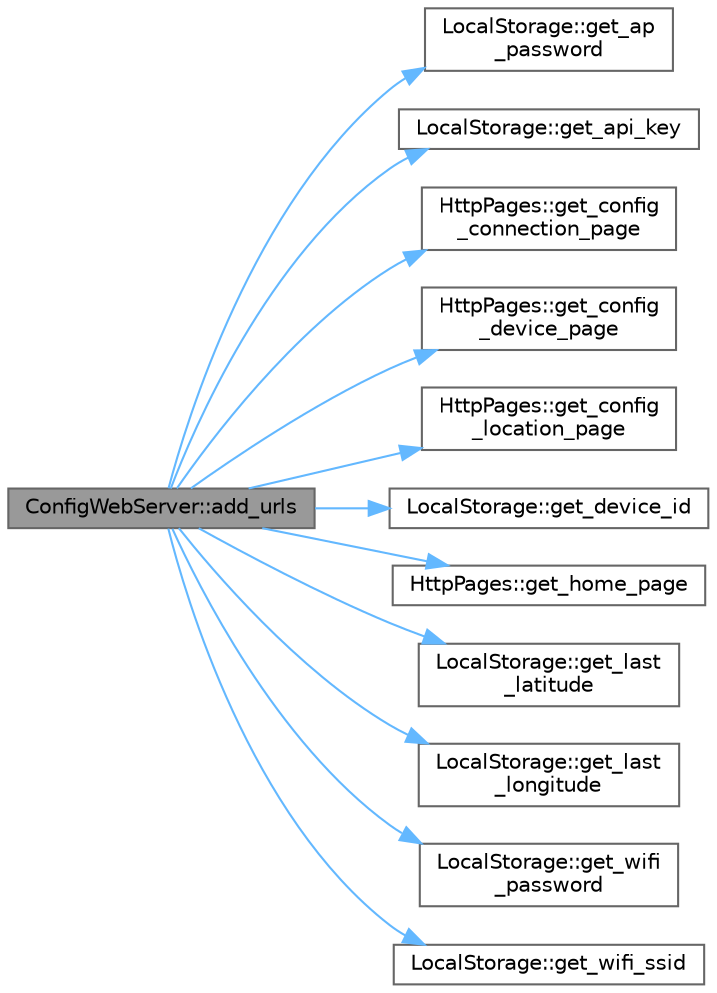 digraph "ConfigWebServer::add_urls"
{
 // LATEX_PDF_SIZE
  bgcolor="transparent";
  edge [fontname=Helvetica,fontsize=10,labelfontname=Helvetica,labelfontsize=10];
  node [fontname=Helvetica,fontsize=10,shape=box,height=0.2,width=0.4];
  rankdir="LR";
  Node1 [id="Node000001",label="ConfigWebServer::add_urls",height=0.2,width=0.4,color="gray40", fillcolor="grey60", style="filled", fontcolor="black",tooltip=" "];
  Node1 -> Node2 [id="edge1_Node000001_Node000002",color="steelblue1",style="solid",tooltip=" "];
  Node2 [id="Node000002",label="LocalStorage::get_ap\l_password",height=0.2,width=0.4,color="grey40", fillcolor="white", style="filled",URL="$class_local_storage.html#a3cc3942e1b3d46088e4ec092dd9b5034",tooltip=" "];
  Node1 -> Node3 [id="edge2_Node000001_Node000003",color="steelblue1",style="solid",tooltip=" "];
  Node3 [id="Node000003",label="LocalStorage::get_api_key",height=0.2,width=0.4,color="grey40", fillcolor="white", style="filled",URL="$class_local_storage.html#a119e9cbf7e8edad53786b070ee2cb298",tooltip=" "];
  Node1 -> Node4 [id="edge3_Node000001_Node000004",color="steelblue1",style="solid",tooltip=" "];
  Node4 [id="Node000004",label="HttpPages::get_config\l_connection_page",height=0.2,width=0.4,color="grey40", fillcolor="white", style="filled",URL="$class_http_pages.html#a71db1b40789f4ad547741bc3b5a4b9a2",tooltip=" "];
  Node1 -> Node5 [id="edge4_Node000001_Node000005",color="steelblue1",style="solid",tooltip=" "];
  Node5 [id="Node000005",label="HttpPages::get_config\l_device_page",height=0.2,width=0.4,color="grey40", fillcolor="white", style="filled",URL="$class_http_pages.html#a699f3b010b822aeef2cf40f0d865038c",tooltip=" "];
  Node1 -> Node6 [id="edge5_Node000001_Node000006",color="steelblue1",style="solid",tooltip=" "];
  Node6 [id="Node000006",label="HttpPages::get_config\l_location_page",height=0.2,width=0.4,color="grey40", fillcolor="white", style="filled",URL="$class_http_pages.html#a75dc19ae45871ef3dfc2c412fe520862",tooltip=" "];
  Node1 -> Node7 [id="edge6_Node000001_Node000007",color="steelblue1",style="solid",tooltip=" "];
  Node7 [id="Node000007",label="LocalStorage::get_device_id",height=0.2,width=0.4,color="grey40", fillcolor="white", style="filled",URL="$class_local_storage.html#a21a006de02dc8ab7f3a47aafeb894f65",tooltip=" "];
  Node1 -> Node8 [id="edge7_Node000001_Node000008",color="steelblue1",style="solid",tooltip=" "];
  Node8 [id="Node000008",label="HttpPages::get_home_page",height=0.2,width=0.4,color="grey40", fillcolor="white", style="filled",URL="$class_http_pages.html#a1d1d7cd02d52ee3802c8a968777d4c51",tooltip=" "];
  Node1 -> Node9 [id="edge8_Node000001_Node000009",color="steelblue1",style="solid",tooltip=" "];
  Node9 [id="Node000009",label="LocalStorage::get_last\l_latitude",height=0.2,width=0.4,color="grey40", fillcolor="white", style="filled",URL="$class_local_storage.html#a9aa6633c81709db989f2bf3ea1f21521",tooltip=" "];
  Node1 -> Node10 [id="edge9_Node000001_Node000010",color="steelblue1",style="solid",tooltip=" "];
  Node10 [id="Node000010",label="LocalStorage::get_last\l_longitude",height=0.2,width=0.4,color="grey40", fillcolor="white", style="filled",URL="$class_local_storage.html#a120a3285914a098837bb4d3b8be20d0b",tooltip=" "];
  Node1 -> Node11 [id="edge10_Node000001_Node000011",color="steelblue1",style="solid",tooltip=" "];
  Node11 [id="Node000011",label="LocalStorage::get_wifi\l_password",height=0.2,width=0.4,color="grey40", fillcolor="white", style="filled",URL="$class_local_storage.html#a619ba1c828df4e5c97e7ac77115e72a2",tooltip=" "];
  Node1 -> Node12 [id="edge11_Node000001_Node000012",color="steelblue1",style="solid",tooltip=" "];
  Node12 [id="Node000012",label="LocalStorage::get_wifi_ssid",height=0.2,width=0.4,color="grey40", fillcolor="white", style="filled",URL="$class_local_storage.html#a8d0807c2fad52121c446d91f85976856",tooltip=" "];
}
